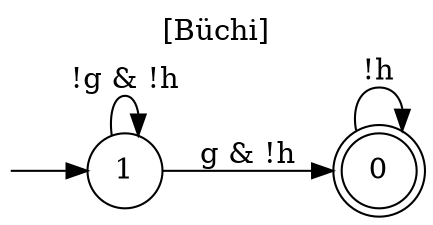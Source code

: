 digraph "" {
  rankdir=LR
  label="[Büchi]"
  labelloc="t"
  node [shape="circle"]
  I [label="", style=invis, width=0]
  I -> 1
  0 [label="0", peripheries=2]
  0 -> 0 [label="!h"]
  1 [label="1"]
  1 -> 0 [label="g & !h"]
  1 -> 1 [label="!g & !h"]
}
